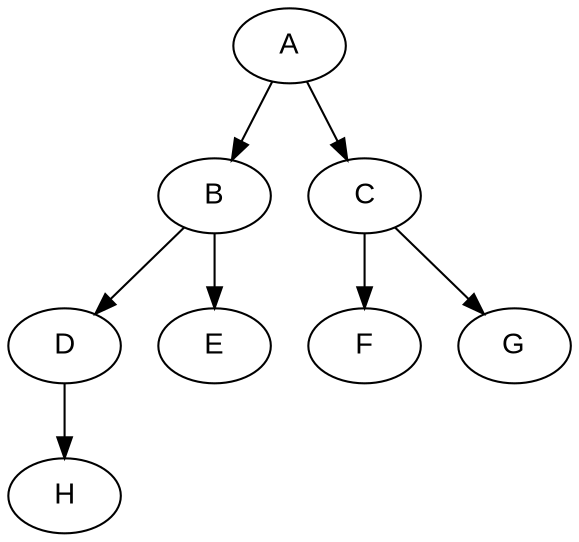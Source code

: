digraph BT {
    node [fontname="Arial"];
    A -> B;
    A -> C;
    B -> D;
    B -> E;
    C -> F;
    C -> G;
    D -> H;
}